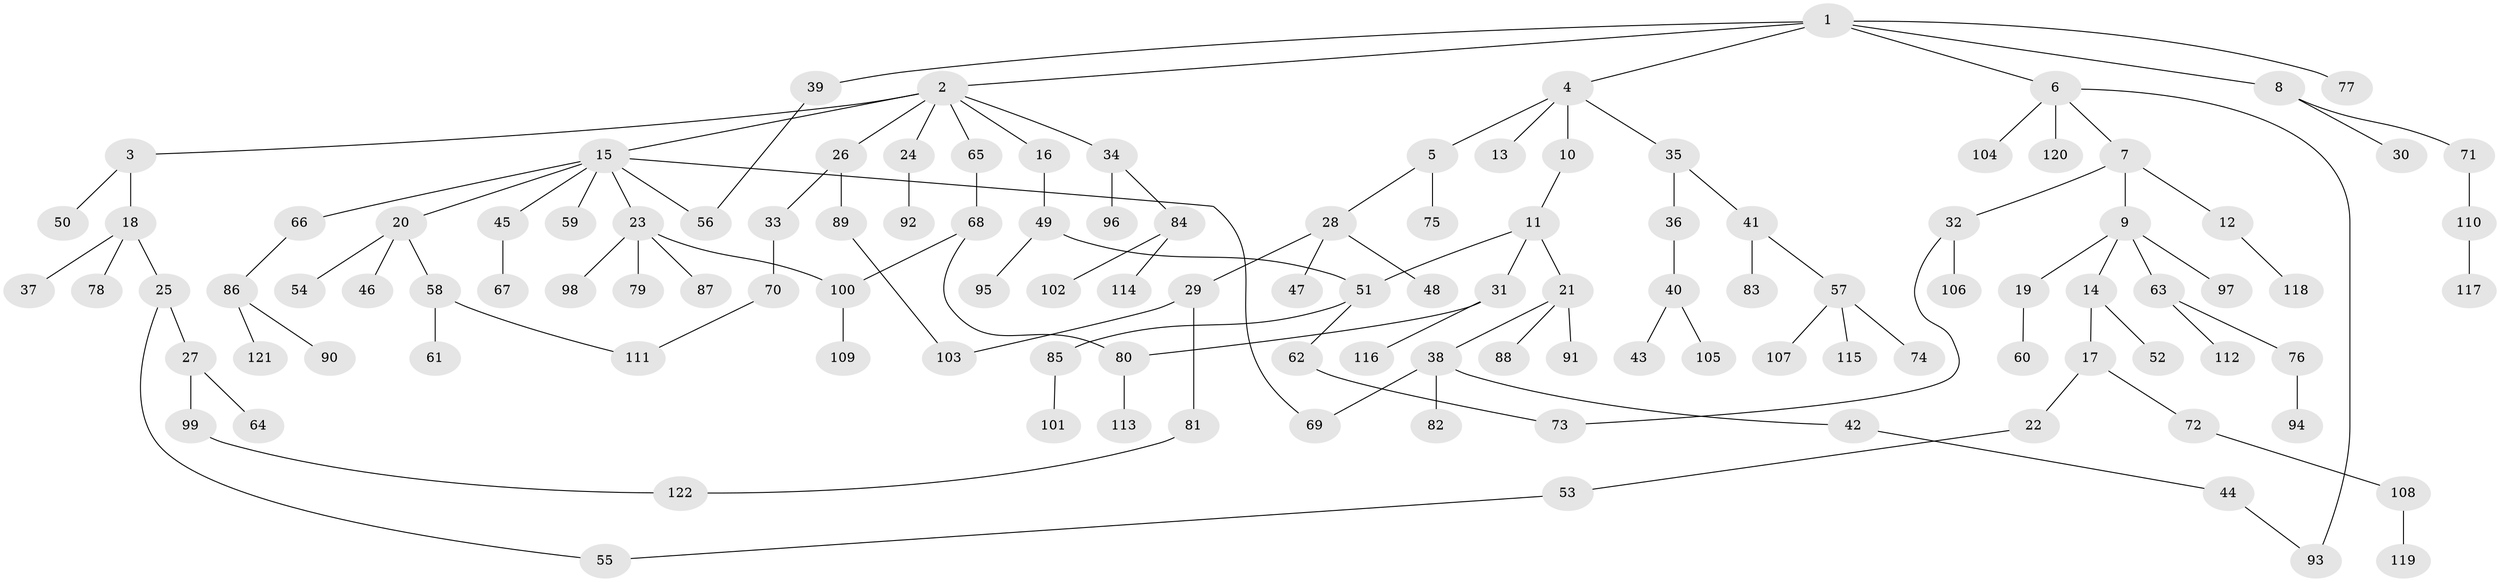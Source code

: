 // coarse degree distribution, {5: 0.04878048780487805, 9: 0.012195121951219513, 3: 0.17073170731707318, 2: 0.24390243902439024, 4: 0.08536585365853659, 1: 0.4268292682926829, 10: 0.012195121951219513}
// Generated by graph-tools (version 1.1) at 2025/41/03/06/25 10:41:27]
// undirected, 122 vertices, 132 edges
graph export_dot {
graph [start="1"]
  node [color=gray90,style=filled];
  1;
  2;
  3;
  4;
  5;
  6;
  7;
  8;
  9;
  10;
  11;
  12;
  13;
  14;
  15;
  16;
  17;
  18;
  19;
  20;
  21;
  22;
  23;
  24;
  25;
  26;
  27;
  28;
  29;
  30;
  31;
  32;
  33;
  34;
  35;
  36;
  37;
  38;
  39;
  40;
  41;
  42;
  43;
  44;
  45;
  46;
  47;
  48;
  49;
  50;
  51;
  52;
  53;
  54;
  55;
  56;
  57;
  58;
  59;
  60;
  61;
  62;
  63;
  64;
  65;
  66;
  67;
  68;
  69;
  70;
  71;
  72;
  73;
  74;
  75;
  76;
  77;
  78;
  79;
  80;
  81;
  82;
  83;
  84;
  85;
  86;
  87;
  88;
  89;
  90;
  91;
  92;
  93;
  94;
  95;
  96;
  97;
  98;
  99;
  100;
  101;
  102;
  103;
  104;
  105;
  106;
  107;
  108;
  109;
  110;
  111;
  112;
  113;
  114;
  115;
  116;
  117;
  118;
  119;
  120;
  121;
  122;
  1 -- 2;
  1 -- 4;
  1 -- 6;
  1 -- 8;
  1 -- 39;
  1 -- 77;
  2 -- 3;
  2 -- 15;
  2 -- 16;
  2 -- 24;
  2 -- 26;
  2 -- 34;
  2 -- 65;
  3 -- 18;
  3 -- 50;
  4 -- 5;
  4 -- 10;
  4 -- 13;
  4 -- 35;
  5 -- 28;
  5 -- 75;
  6 -- 7;
  6 -- 104;
  6 -- 120;
  6 -- 93;
  7 -- 9;
  7 -- 12;
  7 -- 32;
  8 -- 30;
  8 -- 71;
  9 -- 14;
  9 -- 19;
  9 -- 63;
  9 -- 97;
  10 -- 11;
  11 -- 21;
  11 -- 31;
  11 -- 51;
  12 -- 118;
  14 -- 17;
  14 -- 52;
  15 -- 20;
  15 -- 23;
  15 -- 45;
  15 -- 56;
  15 -- 59;
  15 -- 66;
  15 -- 69;
  16 -- 49;
  17 -- 22;
  17 -- 72;
  18 -- 25;
  18 -- 37;
  18 -- 78;
  19 -- 60;
  20 -- 46;
  20 -- 54;
  20 -- 58;
  21 -- 38;
  21 -- 88;
  21 -- 91;
  22 -- 53;
  23 -- 79;
  23 -- 87;
  23 -- 98;
  23 -- 100;
  24 -- 92;
  25 -- 27;
  25 -- 55;
  26 -- 33;
  26 -- 89;
  27 -- 64;
  27 -- 99;
  28 -- 29;
  28 -- 47;
  28 -- 48;
  29 -- 81;
  29 -- 103;
  31 -- 80;
  31 -- 116;
  32 -- 106;
  32 -- 73;
  33 -- 70;
  34 -- 84;
  34 -- 96;
  35 -- 36;
  35 -- 41;
  36 -- 40;
  38 -- 42;
  38 -- 82;
  38 -- 69;
  39 -- 56;
  40 -- 43;
  40 -- 105;
  41 -- 57;
  41 -- 83;
  42 -- 44;
  44 -- 93;
  45 -- 67;
  49 -- 51;
  49 -- 95;
  51 -- 62;
  51 -- 85;
  53 -- 55;
  57 -- 74;
  57 -- 107;
  57 -- 115;
  58 -- 61;
  58 -- 111;
  62 -- 73;
  63 -- 76;
  63 -- 112;
  65 -- 68;
  66 -- 86;
  68 -- 100;
  68 -- 80;
  70 -- 111;
  71 -- 110;
  72 -- 108;
  76 -- 94;
  80 -- 113;
  81 -- 122;
  84 -- 102;
  84 -- 114;
  85 -- 101;
  86 -- 90;
  86 -- 121;
  89 -- 103;
  99 -- 122;
  100 -- 109;
  108 -- 119;
  110 -- 117;
}
